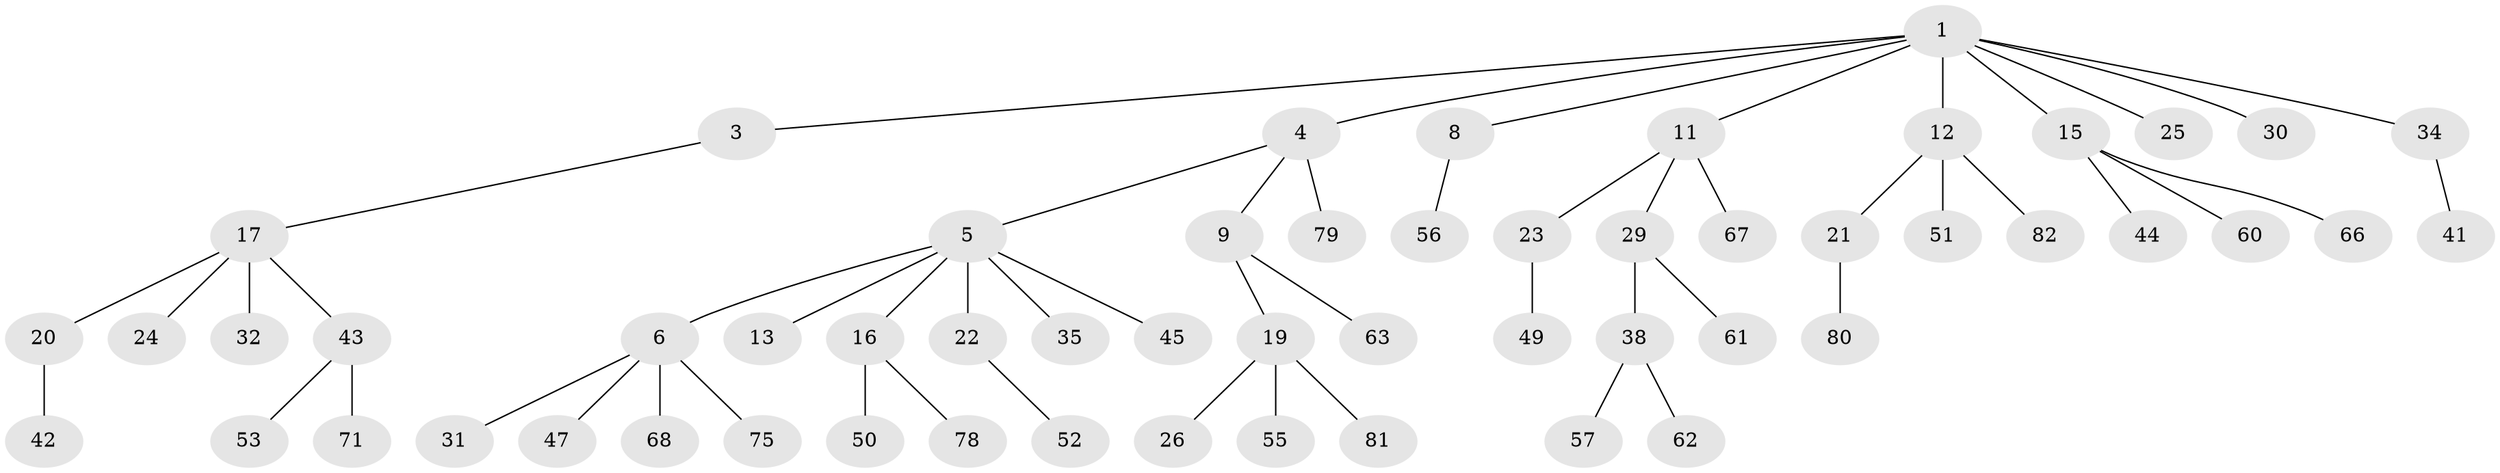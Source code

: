 // original degree distribution, {5: 0.04819277108433735, 6: 0.024096385542168676, 2: 0.25301204819277107, 4: 0.07228915662650602, 3: 0.0963855421686747, 1: 0.5060240963855421}
// Generated by graph-tools (version 1.1) at 2025/42/03/06/25 10:42:04]
// undirected, 56 vertices, 55 edges
graph export_dot {
graph [start="1"]
  node [color=gray90,style=filled];
  1 [super="+2"];
  3;
  4 [super="+10"];
  5 [super="+7"];
  6 [super="+28"];
  8;
  9 [super="+70"];
  11 [super="+14"];
  12 [super="+73"];
  13 [super="+77"];
  15 [super="+72"];
  16 [super="+27"];
  17 [super="+18"];
  19 [super="+46"];
  20 [super="+65"];
  21 [super="+37"];
  22 [super="+36"];
  23;
  24;
  25;
  26 [super="+54"];
  29 [super="+33"];
  30;
  31 [super="+39"];
  32;
  34;
  35 [super="+83"];
  38 [super="+40"];
  41 [super="+58"];
  42;
  43 [super="+64"];
  44;
  45 [super="+76"];
  47 [super="+48"];
  49 [super="+59"];
  50 [super="+69"];
  51;
  52;
  53;
  55;
  56;
  57;
  60;
  61 [super="+74"];
  62;
  63;
  66;
  67;
  68;
  71;
  75;
  78;
  79;
  80;
  81;
  82;
  1 -- 3;
  1 -- 4;
  1 -- 8;
  1 -- 11;
  1 -- 34;
  1 -- 25;
  1 -- 12;
  1 -- 30;
  1 -- 15;
  3 -- 17;
  4 -- 5;
  4 -- 9;
  4 -- 79;
  5 -- 6;
  5 -- 13;
  5 -- 16;
  5 -- 22;
  5 -- 45;
  5 -- 35;
  6 -- 68;
  6 -- 75;
  6 -- 31;
  6 -- 47;
  8 -- 56;
  9 -- 19;
  9 -- 63;
  11 -- 29;
  11 -- 67;
  11 -- 23;
  12 -- 21;
  12 -- 51;
  12 -- 82;
  15 -- 44;
  15 -- 60;
  15 -- 66;
  16 -- 78;
  16 -- 50;
  17 -- 32;
  17 -- 20;
  17 -- 24;
  17 -- 43;
  19 -- 26;
  19 -- 55;
  19 -- 81;
  20 -- 42;
  21 -- 80;
  22 -- 52;
  23 -- 49;
  29 -- 38;
  29 -- 61;
  34 -- 41;
  38 -- 57;
  38 -- 62;
  43 -- 53;
  43 -- 71;
}
